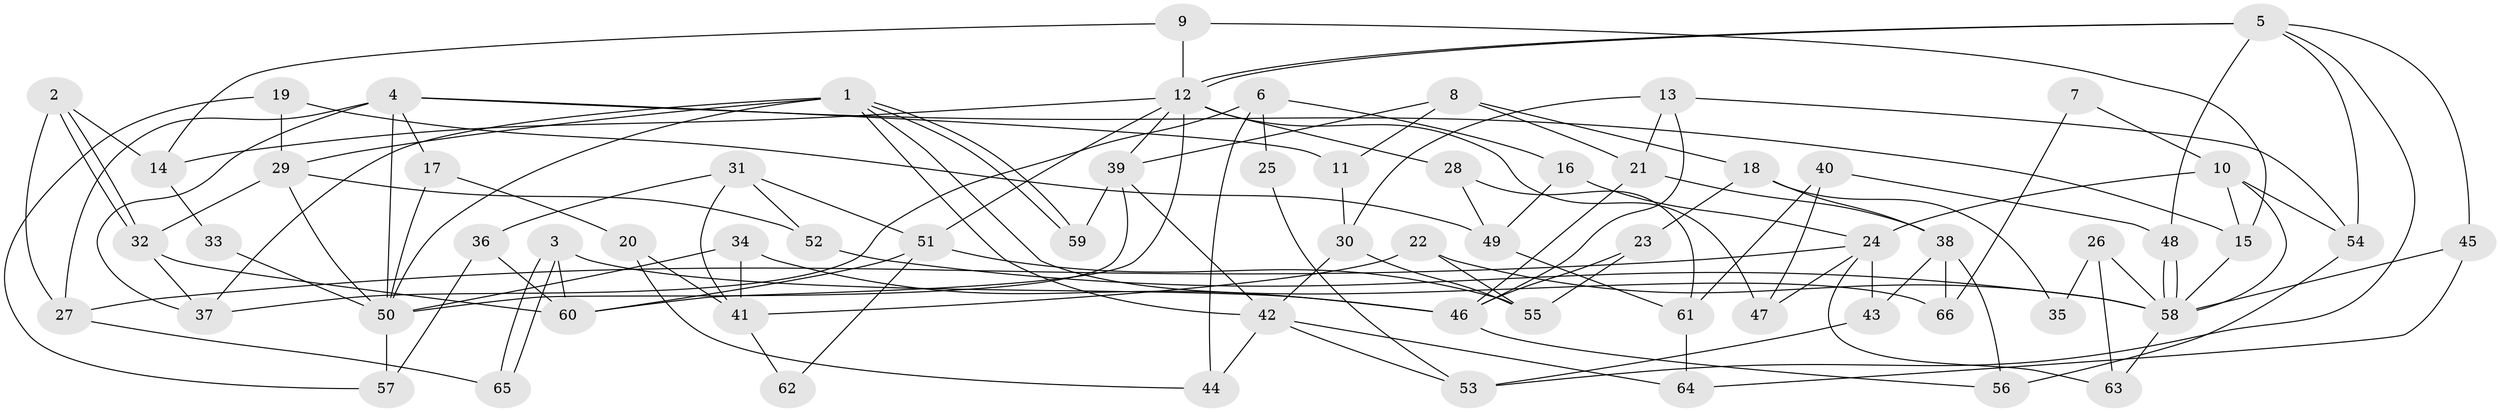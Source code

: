 // Generated by graph-tools (version 1.1) at 2025/15/03/09/25 04:15:17]
// undirected, 66 vertices, 132 edges
graph export_dot {
graph [start="1"]
  node [color=gray90,style=filled];
  1;
  2;
  3;
  4;
  5;
  6;
  7;
  8;
  9;
  10;
  11;
  12;
  13;
  14;
  15;
  16;
  17;
  18;
  19;
  20;
  21;
  22;
  23;
  24;
  25;
  26;
  27;
  28;
  29;
  30;
  31;
  32;
  33;
  34;
  35;
  36;
  37;
  38;
  39;
  40;
  41;
  42;
  43;
  44;
  45;
  46;
  47;
  48;
  49;
  50;
  51;
  52;
  53;
  54;
  55;
  56;
  57;
  58;
  59;
  60;
  61;
  62;
  63;
  64;
  65;
  66;
  1 -- 59;
  1 -- 59;
  1 -- 42;
  1 -- 29;
  1 -- 37;
  1 -- 50;
  1 -- 66;
  2 -- 14;
  2 -- 32;
  2 -- 32;
  2 -- 27;
  3 -- 46;
  3 -- 65;
  3 -- 65;
  3 -- 60;
  4 -- 37;
  4 -- 50;
  4 -- 11;
  4 -- 15;
  4 -- 17;
  4 -- 27;
  5 -- 54;
  5 -- 12;
  5 -- 12;
  5 -- 45;
  5 -- 48;
  5 -- 53;
  6 -- 44;
  6 -- 37;
  6 -- 16;
  6 -- 25;
  7 -- 66;
  7 -- 10;
  8 -- 39;
  8 -- 11;
  8 -- 18;
  8 -- 21;
  9 -- 15;
  9 -- 12;
  9 -- 14;
  10 -- 58;
  10 -- 15;
  10 -- 24;
  10 -- 54;
  11 -- 30;
  12 -- 60;
  12 -- 14;
  12 -- 28;
  12 -- 39;
  12 -- 47;
  12 -- 51;
  13 -- 30;
  13 -- 21;
  13 -- 46;
  13 -- 54;
  14 -- 33;
  15 -- 58;
  16 -- 24;
  16 -- 49;
  17 -- 50;
  17 -- 20;
  18 -- 38;
  18 -- 23;
  18 -- 35;
  19 -- 29;
  19 -- 49;
  19 -- 57;
  20 -- 41;
  20 -- 44;
  21 -- 46;
  21 -- 38;
  22 -- 58;
  22 -- 55;
  22 -- 41;
  23 -- 46;
  23 -- 55;
  24 -- 27;
  24 -- 43;
  24 -- 47;
  24 -- 63;
  25 -- 53;
  26 -- 58;
  26 -- 63;
  26 -- 35;
  27 -- 65;
  28 -- 61;
  28 -- 49;
  29 -- 32;
  29 -- 50;
  29 -- 52;
  30 -- 55;
  30 -- 42;
  31 -- 51;
  31 -- 52;
  31 -- 36;
  31 -- 41;
  32 -- 60;
  32 -- 37;
  33 -- 50;
  34 -- 50;
  34 -- 41;
  34 -- 46;
  36 -- 57;
  36 -- 60;
  38 -- 56;
  38 -- 43;
  38 -- 66;
  39 -- 50;
  39 -- 42;
  39 -- 59;
  40 -- 48;
  40 -- 47;
  40 -- 61;
  41 -- 62;
  42 -- 53;
  42 -- 44;
  42 -- 64;
  43 -- 53;
  45 -- 64;
  45 -- 58;
  46 -- 56;
  48 -- 58;
  48 -- 58;
  49 -- 61;
  50 -- 57;
  51 -- 60;
  51 -- 55;
  51 -- 62;
  52 -- 58;
  54 -- 56;
  58 -- 63;
  61 -- 64;
}
